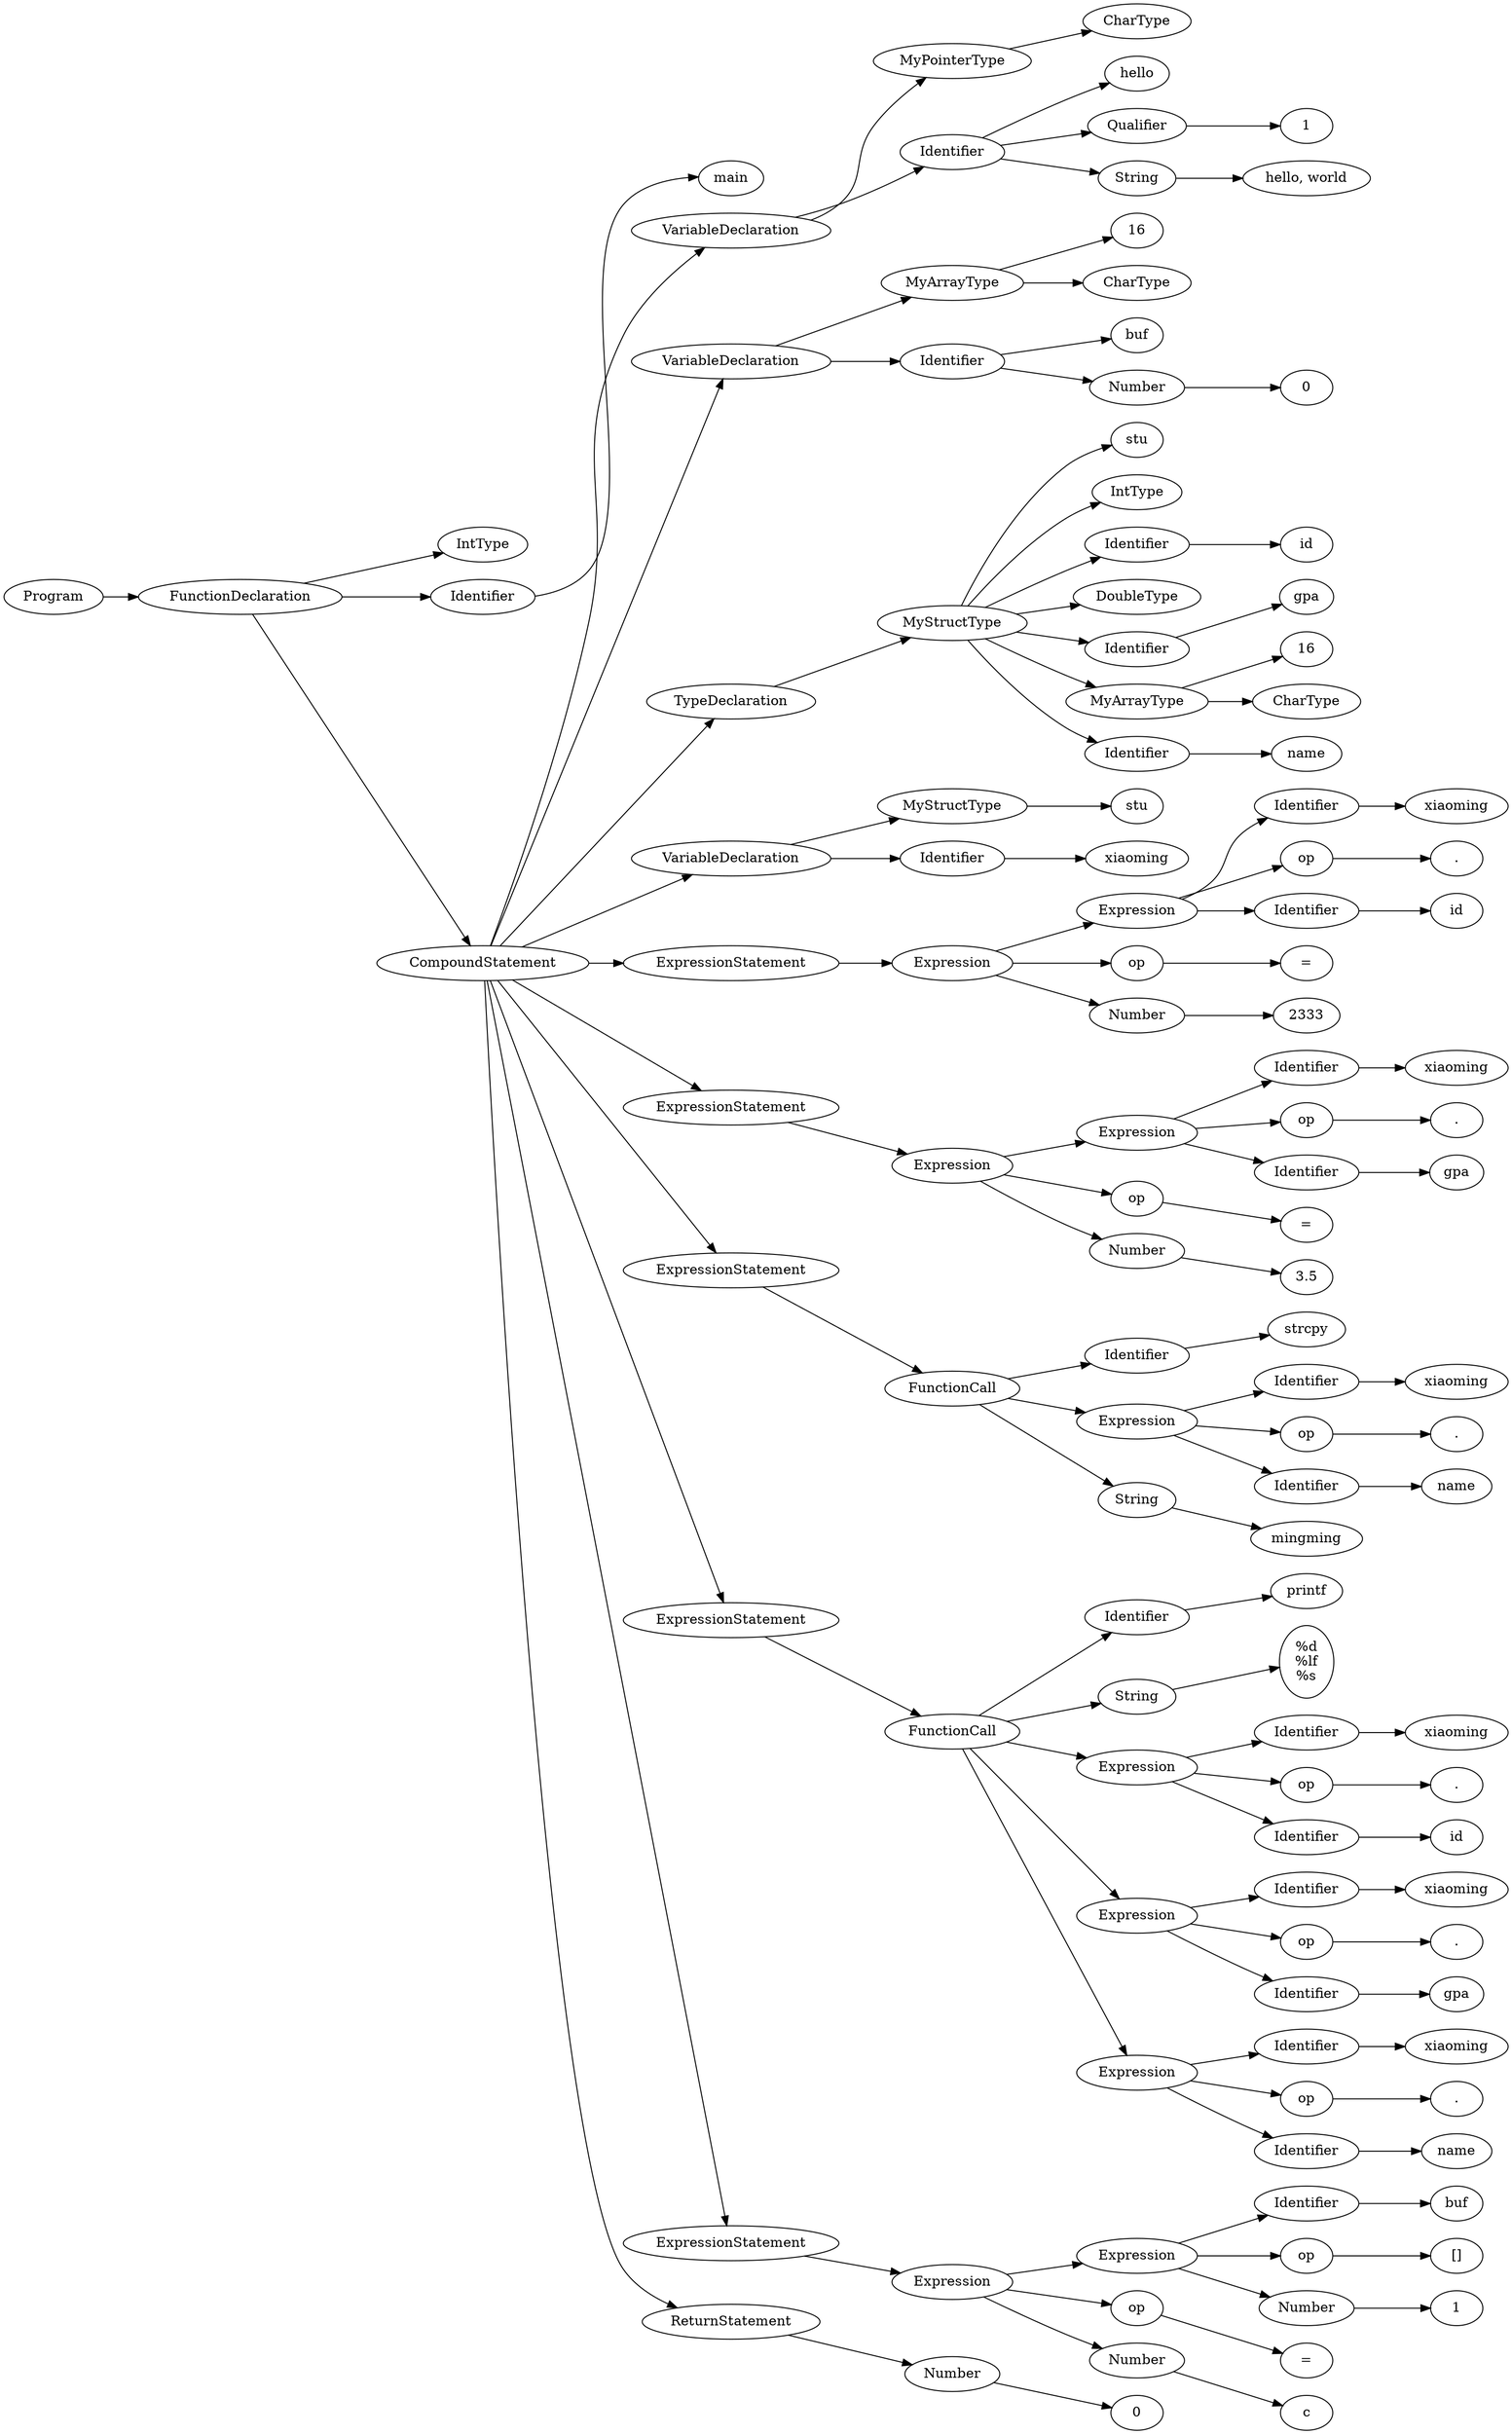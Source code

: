 // Visualization of the Abstract Syntax Tree
digraph AST {
	graph [rankdir=LR]
	Program [label=Program]
	FunctionDeclaration [label=FunctionDeclaration]
	Program -> FunctionDeclaration
	IntType [label=IntType]
	FunctionDeclaration -> IntType
	Identifier [label=Identifier]
	FunctionDeclaration -> Identifier
	main [label=main]
	Identifier -> main
	CompoundStatement [label=CompoundStatement]
	FunctionDeclaration -> CompoundStatement
	VariableDeclaration [label=VariableDeclaration]
	CompoundStatement -> VariableDeclaration
	MyPointerType [label=MyPointerType]
	VariableDeclaration -> MyPointerType
	CharType [label=CharType]
	MyPointerType -> CharType
	Identifier9 [label=Identifier]
	VariableDeclaration -> Identifier9
	hello [label=hello]
	Identifier9 -> hello
	Qualifier [label=Qualifier]
	Identifier9 -> Qualifier
	1 [label=1]
	Qualifier -> 1
	String [label=String]
	Identifier9 -> String
	"hello, world" [label="hello, world"]
	String -> "hello, world"
	VariableDeclaration15 [label=VariableDeclaration]
	CompoundStatement -> VariableDeclaration15
	MyArrayType [label=MyArrayType]
	VariableDeclaration15 -> MyArrayType
	16 [label=16]
	MyArrayType -> 16
	CharType18 [label=CharType]
	MyArrayType -> CharType18
	Identifier19 [label=Identifier]
	VariableDeclaration15 -> Identifier19
	buf [label=buf]
	Identifier19 -> buf
	Number [label=Number]
	Identifier19 -> Number
	0 [label=0]
	Number -> 0
	TypeDeclaration [label=TypeDeclaration]
	CompoundStatement -> TypeDeclaration
	MyStructType [label=MyStructType]
	TypeDeclaration -> MyStructType
	stu [label=stu]
	MyStructType -> stu
	IntType26 [label=IntType]
	MyStructType -> IntType26
	Identifier27 [label=Identifier]
	MyStructType -> Identifier27
	id [label=id]
	Identifier27 -> id
	DoubleType [label=DoubleType]
	MyStructType -> DoubleType
	Identifier30 [label=Identifier]
	MyStructType -> Identifier30
	gpa [label=gpa]
	Identifier30 -> gpa
	MyArrayType32 [label=MyArrayType]
	MyStructType -> MyArrayType32
	1633 [label=16]
	MyArrayType32 -> 1633
	CharType34 [label=CharType]
	MyArrayType32 -> CharType34
	Identifier35 [label=Identifier]
	MyStructType -> Identifier35
	name [label=name]
	Identifier35 -> name
	VariableDeclaration37 [label=VariableDeclaration]
	CompoundStatement -> VariableDeclaration37
	MyStructType38 [label=MyStructType]
	VariableDeclaration37 -> MyStructType38
	stu39 [label=stu]
	MyStructType38 -> stu39
	Identifier40 [label=Identifier]
	VariableDeclaration37 -> Identifier40
	xiaoming [label=xiaoming]
	Identifier40 -> xiaoming
	ExpressionStatement [label=ExpressionStatement]
	CompoundStatement -> ExpressionStatement
	Expression [label=Expression]
	ExpressionStatement -> Expression
	Expression44 [label=Expression]
	Expression -> Expression44
	Identifier45 [label=Identifier]
	Expression44 -> Identifier45
	xiaoming46 [label=xiaoming]
	Identifier45 -> xiaoming46
	op [label=op]
	Expression44 -> op
	"." [label="."]
	op -> "."
	Identifier49 [label=Identifier]
	Expression44 -> Identifier49
	id50 [label=id]
	Identifier49 -> id50
	op51 [label=op]
	Expression -> op51
	"=" [label="="]
	op51 -> "="
	Number53 [label=Number]
	Expression -> Number53
	2333 [label=2333]
	Number53 -> 2333
	ExpressionStatement55 [label=ExpressionStatement]
	CompoundStatement -> ExpressionStatement55
	Expression56 [label=Expression]
	ExpressionStatement55 -> Expression56
	Expression57 [label=Expression]
	Expression56 -> Expression57
	Identifier58 [label=Identifier]
	Expression57 -> Identifier58
	xiaoming59 [label=xiaoming]
	Identifier58 -> xiaoming59
	op60 [label=op]
	Expression57 -> op60
	.61 [label="."]
	op60 -> .61
	Identifier62 [label=Identifier]
	Expression57 -> Identifier62
	gpa63 [label=gpa]
	Identifier62 -> gpa63
	op64 [label=op]
	Expression56 -> op64
	"=65" [label="="]
	op64 -> "=65"
	Number66 [label=Number]
	Expression56 -> Number66
	3.5 [label=3.5]
	Number66 -> 3.5
	ExpressionStatement68 [label=ExpressionStatement]
	CompoundStatement -> ExpressionStatement68
	FunctionCall [label=FunctionCall]
	ExpressionStatement68 -> FunctionCall
	Identifier70 [label=Identifier]
	FunctionCall -> Identifier70
	strcpy [label=strcpy]
	Identifier70 -> strcpy
	Expression72 [label=Expression]
	FunctionCall -> Expression72
	Identifier73 [label=Identifier]
	Expression72 -> Identifier73
	xiaoming74 [label=xiaoming]
	Identifier73 -> xiaoming74
	op75 [label=op]
	Expression72 -> op75
	.76 [label="."]
	op75 -> .76
	Identifier77 [label=Identifier]
	Expression72 -> Identifier77
	name78 [label=name]
	Identifier77 -> name78
	String79 [label=String]
	FunctionCall -> String79
	mingming [label=mingming]
	String79 -> mingming
	ExpressionStatement81 [label=ExpressionStatement]
	CompoundStatement -> ExpressionStatement81
	FunctionCall82 [label=FunctionCall]
	ExpressionStatement81 -> FunctionCall82
	Identifier83 [label=Identifier]
	FunctionCall82 -> Identifier83
	printf [label=printf]
	Identifier83 -> printf
	String85 [label=String]
	FunctionCall82 -> String85
	"%d
%lf
%s
" [label="%d
%lf
%s
"]
	String85 -> "%d
%lf
%s
"
	Expression87 [label=Expression]
	FunctionCall82 -> Expression87
	Identifier88 [label=Identifier]
	Expression87 -> Identifier88
	xiaoming89 [label=xiaoming]
	Identifier88 -> xiaoming89
	op90 [label=op]
	Expression87 -> op90
	.91 [label="."]
	op90 -> .91
	Identifier92 [label=Identifier]
	Expression87 -> Identifier92
	id93 [label=id]
	Identifier92 -> id93
	Expression94 [label=Expression]
	FunctionCall82 -> Expression94
	Identifier95 [label=Identifier]
	Expression94 -> Identifier95
	xiaoming96 [label=xiaoming]
	Identifier95 -> xiaoming96
	op97 [label=op]
	Expression94 -> op97
	.98 [label="."]
	op97 -> .98
	Identifier99 [label=Identifier]
	Expression94 -> Identifier99
	gpa100 [label=gpa]
	Identifier99 -> gpa100
	Expression101 [label=Expression]
	FunctionCall82 -> Expression101
	Identifier102 [label=Identifier]
	Expression101 -> Identifier102
	xiaoming103 [label=xiaoming]
	Identifier102 -> xiaoming103
	op104 [label=op]
	Expression101 -> op104
	.105 [label="."]
	op104 -> .105
	Identifier106 [label=Identifier]
	Expression101 -> Identifier106
	name107 [label=name]
	Identifier106 -> name107
	ExpressionStatement108 [label=ExpressionStatement]
	CompoundStatement -> ExpressionStatement108
	Expression109 [label=Expression]
	ExpressionStatement108 -> Expression109
	Expression110 [label=Expression]
	Expression109 -> Expression110
	Identifier111 [label=Identifier]
	Expression110 -> Identifier111
	buf112 [label=buf]
	Identifier111 -> buf112
	op113 [label=op]
	Expression110 -> op113
	"[]" [label="[]"]
	op113 -> "[]"
	Number115 [label=Number]
	Expression110 -> Number115
	1116 [label=1]
	Number115 -> 1116
	op117 [label=op]
	Expression109 -> op117
	"=118" [label="="]
	op117 -> "=118"
	Number119 [label=Number]
	Expression109 -> Number119
	c [label=c]
	Number119 -> c
	ReturnStatement [label=ReturnStatement]
	CompoundStatement -> ReturnStatement
	Number122 [label=Number]
	ReturnStatement -> Number122
	0123 [label=0]
	Number122 -> 0123
}
